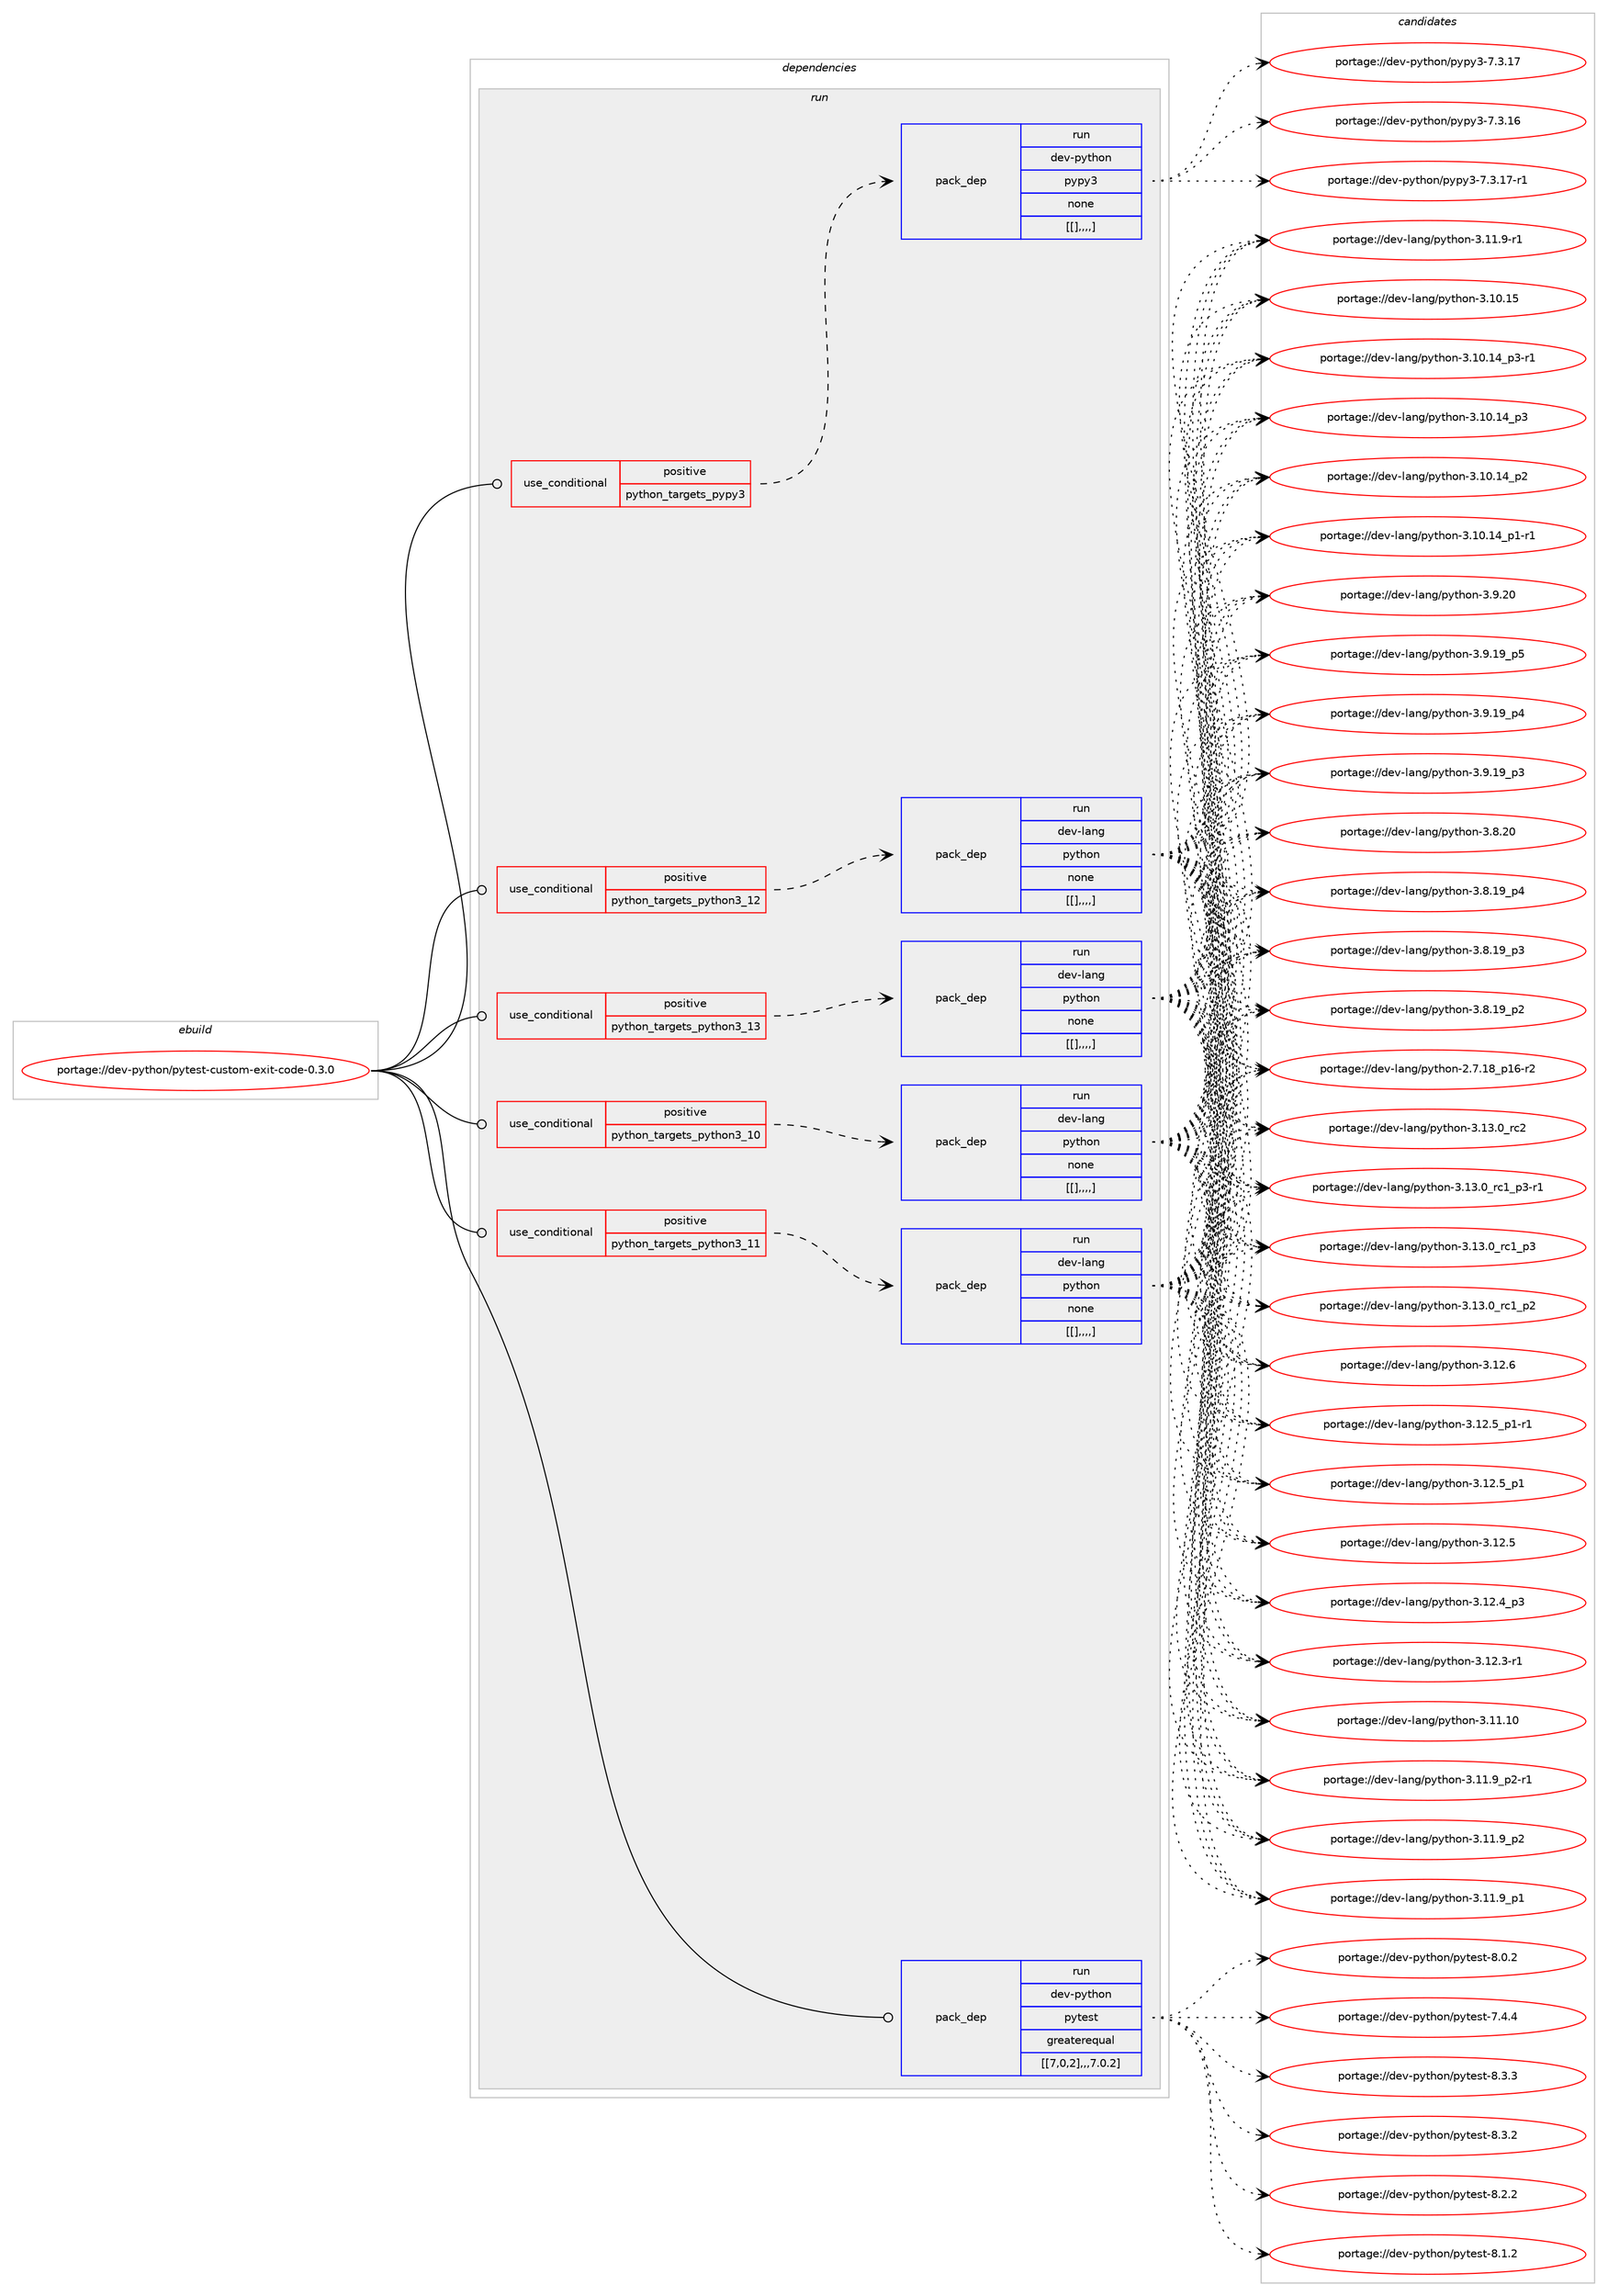 digraph prolog {

# *************
# Graph options
# *************

newrank=true;
concentrate=true;
compound=true;
graph [rankdir=LR,fontname=Helvetica,fontsize=10,ranksep=1.5];#, ranksep=2.5, nodesep=0.2];
edge  [arrowhead=vee];
node  [fontname=Helvetica,fontsize=10];

# **********
# The ebuild
# **********

subgraph cluster_leftcol {
color=gray;
label=<<i>ebuild</i>>;
id [label="portage://dev-python/pytest-custom-exit-code-0.3.0", color=red, width=4, href="../dev-python/pytest-custom-exit-code-0.3.0.svg"];
}

# ****************
# The dependencies
# ****************

subgraph cluster_midcol {
color=gray;
label=<<i>dependencies</i>>;
subgraph cluster_compile {
fillcolor="#eeeeee";
style=filled;
label=<<i>compile</i>>;
}
subgraph cluster_compileandrun {
fillcolor="#eeeeee";
style=filled;
label=<<i>compile and run</i>>;
}
subgraph cluster_run {
fillcolor="#eeeeee";
style=filled;
label=<<i>run</i>>;
subgraph cond38799 {
dependency160838 [label=<<TABLE BORDER="0" CELLBORDER="1" CELLSPACING="0" CELLPADDING="4"><TR><TD ROWSPAN="3" CELLPADDING="10">use_conditional</TD></TR><TR><TD>positive</TD></TR><TR><TD>python_targets_pypy3</TD></TR></TABLE>>, shape=none, color=red];
subgraph pack120783 {
dependency160839 [label=<<TABLE BORDER="0" CELLBORDER="1" CELLSPACING="0" CELLPADDING="4" WIDTH="220"><TR><TD ROWSPAN="6" CELLPADDING="30">pack_dep</TD></TR><TR><TD WIDTH="110">run</TD></TR><TR><TD>dev-python</TD></TR><TR><TD>pypy3</TD></TR><TR><TD>none</TD></TR><TR><TD>[[],,,,]</TD></TR></TABLE>>, shape=none, color=blue];
}
dependency160838:e -> dependency160839:w [weight=20,style="dashed",arrowhead="vee"];
}
id:e -> dependency160838:w [weight=20,style="solid",arrowhead="odot"];
subgraph cond38800 {
dependency160840 [label=<<TABLE BORDER="0" CELLBORDER="1" CELLSPACING="0" CELLPADDING="4"><TR><TD ROWSPAN="3" CELLPADDING="10">use_conditional</TD></TR><TR><TD>positive</TD></TR><TR><TD>python_targets_python3_10</TD></TR></TABLE>>, shape=none, color=red];
subgraph pack120784 {
dependency160841 [label=<<TABLE BORDER="0" CELLBORDER="1" CELLSPACING="0" CELLPADDING="4" WIDTH="220"><TR><TD ROWSPAN="6" CELLPADDING="30">pack_dep</TD></TR><TR><TD WIDTH="110">run</TD></TR><TR><TD>dev-lang</TD></TR><TR><TD>python</TD></TR><TR><TD>none</TD></TR><TR><TD>[[],,,,]</TD></TR></TABLE>>, shape=none, color=blue];
}
dependency160840:e -> dependency160841:w [weight=20,style="dashed",arrowhead="vee"];
}
id:e -> dependency160840:w [weight=20,style="solid",arrowhead="odot"];
subgraph cond38801 {
dependency160842 [label=<<TABLE BORDER="0" CELLBORDER="1" CELLSPACING="0" CELLPADDING="4"><TR><TD ROWSPAN="3" CELLPADDING="10">use_conditional</TD></TR><TR><TD>positive</TD></TR><TR><TD>python_targets_python3_11</TD></TR></TABLE>>, shape=none, color=red];
subgraph pack120785 {
dependency160843 [label=<<TABLE BORDER="0" CELLBORDER="1" CELLSPACING="0" CELLPADDING="4" WIDTH="220"><TR><TD ROWSPAN="6" CELLPADDING="30">pack_dep</TD></TR><TR><TD WIDTH="110">run</TD></TR><TR><TD>dev-lang</TD></TR><TR><TD>python</TD></TR><TR><TD>none</TD></TR><TR><TD>[[],,,,]</TD></TR></TABLE>>, shape=none, color=blue];
}
dependency160842:e -> dependency160843:w [weight=20,style="dashed",arrowhead="vee"];
}
id:e -> dependency160842:w [weight=20,style="solid",arrowhead="odot"];
subgraph cond38802 {
dependency160844 [label=<<TABLE BORDER="0" CELLBORDER="1" CELLSPACING="0" CELLPADDING="4"><TR><TD ROWSPAN="3" CELLPADDING="10">use_conditional</TD></TR><TR><TD>positive</TD></TR><TR><TD>python_targets_python3_12</TD></TR></TABLE>>, shape=none, color=red];
subgraph pack120786 {
dependency160845 [label=<<TABLE BORDER="0" CELLBORDER="1" CELLSPACING="0" CELLPADDING="4" WIDTH="220"><TR><TD ROWSPAN="6" CELLPADDING="30">pack_dep</TD></TR><TR><TD WIDTH="110">run</TD></TR><TR><TD>dev-lang</TD></TR><TR><TD>python</TD></TR><TR><TD>none</TD></TR><TR><TD>[[],,,,]</TD></TR></TABLE>>, shape=none, color=blue];
}
dependency160844:e -> dependency160845:w [weight=20,style="dashed",arrowhead="vee"];
}
id:e -> dependency160844:w [weight=20,style="solid",arrowhead="odot"];
subgraph cond38803 {
dependency160846 [label=<<TABLE BORDER="0" CELLBORDER="1" CELLSPACING="0" CELLPADDING="4"><TR><TD ROWSPAN="3" CELLPADDING="10">use_conditional</TD></TR><TR><TD>positive</TD></TR><TR><TD>python_targets_python3_13</TD></TR></TABLE>>, shape=none, color=red];
subgraph pack120787 {
dependency160847 [label=<<TABLE BORDER="0" CELLBORDER="1" CELLSPACING="0" CELLPADDING="4" WIDTH="220"><TR><TD ROWSPAN="6" CELLPADDING="30">pack_dep</TD></TR><TR><TD WIDTH="110">run</TD></TR><TR><TD>dev-lang</TD></TR><TR><TD>python</TD></TR><TR><TD>none</TD></TR><TR><TD>[[],,,,]</TD></TR></TABLE>>, shape=none, color=blue];
}
dependency160846:e -> dependency160847:w [weight=20,style="dashed",arrowhead="vee"];
}
id:e -> dependency160846:w [weight=20,style="solid",arrowhead="odot"];
subgraph pack120788 {
dependency160848 [label=<<TABLE BORDER="0" CELLBORDER="1" CELLSPACING="0" CELLPADDING="4" WIDTH="220"><TR><TD ROWSPAN="6" CELLPADDING="30">pack_dep</TD></TR><TR><TD WIDTH="110">run</TD></TR><TR><TD>dev-python</TD></TR><TR><TD>pytest</TD></TR><TR><TD>greaterequal</TD></TR><TR><TD>[[7,0,2],,,7.0.2]</TD></TR></TABLE>>, shape=none, color=blue];
}
id:e -> dependency160848:w [weight=20,style="solid",arrowhead="odot"];
}
}

# **************
# The candidates
# **************

subgraph cluster_choices {
rank=same;
color=gray;
label=<<i>candidates</i>>;

subgraph choice120783 {
color=black;
nodesep=1;
choice100101118451121211161041111104711212111212151455546514649554511449 [label="portage://dev-python/pypy3-7.3.17-r1", color=red, width=4,href="../dev-python/pypy3-7.3.17-r1.svg"];
choice10010111845112121116104111110471121211121215145554651464955 [label="portage://dev-python/pypy3-7.3.17", color=red, width=4,href="../dev-python/pypy3-7.3.17.svg"];
choice10010111845112121116104111110471121211121215145554651464954 [label="portage://dev-python/pypy3-7.3.16", color=red, width=4,href="../dev-python/pypy3-7.3.16.svg"];
dependency160839:e -> choice100101118451121211161041111104711212111212151455546514649554511449:w [style=dotted,weight="100"];
dependency160839:e -> choice10010111845112121116104111110471121211121215145554651464955:w [style=dotted,weight="100"];
dependency160839:e -> choice10010111845112121116104111110471121211121215145554651464954:w [style=dotted,weight="100"];
}
subgraph choice120784 {
color=black;
nodesep=1;
choice10010111845108971101034711212111610411111045514649514648951149950 [label="portage://dev-lang/python-3.13.0_rc2", color=red, width=4,href="../dev-lang/python-3.13.0_rc2.svg"];
choice1001011184510897110103471121211161041111104551464951464895114994995112514511449 [label="portage://dev-lang/python-3.13.0_rc1_p3-r1", color=red, width=4,href="../dev-lang/python-3.13.0_rc1_p3-r1.svg"];
choice100101118451089711010347112121116104111110455146495146489511499499511251 [label="portage://dev-lang/python-3.13.0_rc1_p3", color=red, width=4,href="../dev-lang/python-3.13.0_rc1_p3.svg"];
choice100101118451089711010347112121116104111110455146495146489511499499511250 [label="portage://dev-lang/python-3.13.0_rc1_p2", color=red, width=4,href="../dev-lang/python-3.13.0_rc1_p2.svg"];
choice10010111845108971101034711212111610411111045514649504654 [label="portage://dev-lang/python-3.12.6", color=red, width=4,href="../dev-lang/python-3.12.6.svg"];
choice1001011184510897110103471121211161041111104551464950465395112494511449 [label="portage://dev-lang/python-3.12.5_p1-r1", color=red, width=4,href="../dev-lang/python-3.12.5_p1-r1.svg"];
choice100101118451089711010347112121116104111110455146495046539511249 [label="portage://dev-lang/python-3.12.5_p1", color=red, width=4,href="../dev-lang/python-3.12.5_p1.svg"];
choice10010111845108971101034711212111610411111045514649504653 [label="portage://dev-lang/python-3.12.5", color=red, width=4,href="../dev-lang/python-3.12.5.svg"];
choice100101118451089711010347112121116104111110455146495046529511251 [label="portage://dev-lang/python-3.12.4_p3", color=red, width=4,href="../dev-lang/python-3.12.4_p3.svg"];
choice100101118451089711010347112121116104111110455146495046514511449 [label="portage://dev-lang/python-3.12.3-r1", color=red, width=4,href="../dev-lang/python-3.12.3-r1.svg"];
choice1001011184510897110103471121211161041111104551464949464948 [label="portage://dev-lang/python-3.11.10", color=red, width=4,href="../dev-lang/python-3.11.10.svg"];
choice1001011184510897110103471121211161041111104551464949465795112504511449 [label="portage://dev-lang/python-3.11.9_p2-r1", color=red, width=4,href="../dev-lang/python-3.11.9_p2-r1.svg"];
choice100101118451089711010347112121116104111110455146494946579511250 [label="portage://dev-lang/python-3.11.9_p2", color=red, width=4,href="../dev-lang/python-3.11.9_p2.svg"];
choice100101118451089711010347112121116104111110455146494946579511249 [label="portage://dev-lang/python-3.11.9_p1", color=red, width=4,href="../dev-lang/python-3.11.9_p1.svg"];
choice100101118451089711010347112121116104111110455146494946574511449 [label="portage://dev-lang/python-3.11.9-r1", color=red, width=4,href="../dev-lang/python-3.11.9-r1.svg"];
choice1001011184510897110103471121211161041111104551464948464953 [label="portage://dev-lang/python-3.10.15", color=red, width=4,href="../dev-lang/python-3.10.15.svg"];
choice100101118451089711010347112121116104111110455146494846495295112514511449 [label="portage://dev-lang/python-3.10.14_p3-r1", color=red, width=4,href="../dev-lang/python-3.10.14_p3-r1.svg"];
choice10010111845108971101034711212111610411111045514649484649529511251 [label="portage://dev-lang/python-3.10.14_p3", color=red, width=4,href="../dev-lang/python-3.10.14_p3.svg"];
choice10010111845108971101034711212111610411111045514649484649529511250 [label="portage://dev-lang/python-3.10.14_p2", color=red, width=4,href="../dev-lang/python-3.10.14_p2.svg"];
choice100101118451089711010347112121116104111110455146494846495295112494511449 [label="portage://dev-lang/python-3.10.14_p1-r1", color=red, width=4,href="../dev-lang/python-3.10.14_p1-r1.svg"];
choice10010111845108971101034711212111610411111045514657465048 [label="portage://dev-lang/python-3.9.20", color=red, width=4,href="../dev-lang/python-3.9.20.svg"];
choice100101118451089711010347112121116104111110455146574649579511253 [label="portage://dev-lang/python-3.9.19_p5", color=red, width=4,href="../dev-lang/python-3.9.19_p5.svg"];
choice100101118451089711010347112121116104111110455146574649579511252 [label="portage://dev-lang/python-3.9.19_p4", color=red, width=4,href="../dev-lang/python-3.9.19_p4.svg"];
choice100101118451089711010347112121116104111110455146574649579511251 [label="portage://dev-lang/python-3.9.19_p3", color=red, width=4,href="../dev-lang/python-3.9.19_p3.svg"];
choice10010111845108971101034711212111610411111045514656465048 [label="portage://dev-lang/python-3.8.20", color=red, width=4,href="../dev-lang/python-3.8.20.svg"];
choice100101118451089711010347112121116104111110455146564649579511252 [label="portage://dev-lang/python-3.8.19_p4", color=red, width=4,href="../dev-lang/python-3.8.19_p4.svg"];
choice100101118451089711010347112121116104111110455146564649579511251 [label="portage://dev-lang/python-3.8.19_p3", color=red, width=4,href="../dev-lang/python-3.8.19_p3.svg"];
choice100101118451089711010347112121116104111110455146564649579511250 [label="portage://dev-lang/python-3.8.19_p2", color=red, width=4,href="../dev-lang/python-3.8.19_p2.svg"];
choice100101118451089711010347112121116104111110455046554649569511249544511450 [label="portage://dev-lang/python-2.7.18_p16-r2", color=red, width=4,href="../dev-lang/python-2.7.18_p16-r2.svg"];
dependency160841:e -> choice10010111845108971101034711212111610411111045514649514648951149950:w [style=dotted,weight="100"];
dependency160841:e -> choice1001011184510897110103471121211161041111104551464951464895114994995112514511449:w [style=dotted,weight="100"];
dependency160841:e -> choice100101118451089711010347112121116104111110455146495146489511499499511251:w [style=dotted,weight="100"];
dependency160841:e -> choice100101118451089711010347112121116104111110455146495146489511499499511250:w [style=dotted,weight="100"];
dependency160841:e -> choice10010111845108971101034711212111610411111045514649504654:w [style=dotted,weight="100"];
dependency160841:e -> choice1001011184510897110103471121211161041111104551464950465395112494511449:w [style=dotted,weight="100"];
dependency160841:e -> choice100101118451089711010347112121116104111110455146495046539511249:w [style=dotted,weight="100"];
dependency160841:e -> choice10010111845108971101034711212111610411111045514649504653:w [style=dotted,weight="100"];
dependency160841:e -> choice100101118451089711010347112121116104111110455146495046529511251:w [style=dotted,weight="100"];
dependency160841:e -> choice100101118451089711010347112121116104111110455146495046514511449:w [style=dotted,weight="100"];
dependency160841:e -> choice1001011184510897110103471121211161041111104551464949464948:w [style=dotted,weight="100"];
dependency160841:e -> choice1001011184510897110103471121211161041111104551464949465795112504511449:w [style=dotted,weight="100"];
dependency160841:e -> choice100101118451089711010347112121116104111110455146494946579511250:w [style=dotted,weight="100"];
dependency160841:e -> choice100101118451089711010347112121116104111110455146494946579511249:w [style=dotted,weight="100"];
dependency160841:e -> choice100101118451089711010347112121116104111110455146494946574511449:w [style=dotted,weight="100"];
dependency160841:e -> choice1001011184510897110103471121211161041111104551464948464953:w [style=dotted,weight="100"];
dependency160841:e -> choice100101118451089711010347112121116104111110455146494846495295112514511449:w [style=dotted,weight="100"];
dependency160841:e -> choice10010111845108971101034711212111610411111045514649484649529511251:w [style=dotted,weight="100"];
dependency160841:e -> choice10010111845108971101034711212111610411111045514649484649529511250:w [style=dotted,weight="100"];
dependency160841:e -> choice100101118451089711010347112121116104111110455146494846495295112494511449:w [style=dotted,weight="100"];
dependency160841:e -> choice10010111845108971101034711212111610411111045514657465048:w [style=dotted,weight="100"];
dependency160841:e -> choice100101118451089711010347112121116104111110455146574649579511253:w [style=dotted,weight="100"];
dependency160841:e -> choice100101118451089711010347112121116104111110455146574649579511252:w [style=dotted,weight="100"];
dependency160841:e -> choice100101118451089711010347112121116104111110455146574649579511251:w [style=dotted,weight="100"];
dependency160841:e -> choice10010111845108971101034711212111610411111045514656465048:w [style=dotted,weight="100"];
dependency160841:e -> choice100101118451089711010347112121116104111110455146564649579511252:w [style=dotted,weight="100"];
dependency160841:e -> choice100101118451089711010347112121116104111110455146564649579511251:w [style=dotted,weight="100"];
dependency160841:e -> choice100101118451089711010347112121116104111110455146564649579511250:w [style=dotted,weight="100"];
dependency160841:e -> choice100101118451089711010347112121116104111110455046554649569511249544511450:w [style=dotted,weight="100"];
}
subgraph choice120785 {
color=black;
nodesep=1;
choice10010111845108971101034711212111610411111045514649514648951149950 [label="portage://dev-lang/python-3.13.0_rc2", color=red, width=4,href="../dev-lang/python-3.13.0_rc2.svg"];
choice1001011184510897110103471121211161041111104551464951464895114994995112514511449 [label="portage://dev-lang/python-3.13.0_rc1_p3-r1", color=red, width=4,href="../dev-lang/python-3.13.0_rc1_p3-r1.svg"];
choice100101118451089711010347112121116104111110455146495146489511499499511251 [label="portage://dev-lang/python-3.13.0_rc1_p3", color=red, width=4,href="../dev-lang/python-3.13.0_rc1_p3.svg"];
choice100101118451089711010347112121116104111110455146495146489511499499511250 [label="portage://dev-lang/python-3.13.0_rc1_p2", color=red, width=4,href="../dev-lang/python-3.13.0_rc1_p2.svg"];
choice10010111845108971101034711212111610411111045514649504654 [label="portage://dev-lang/python-3.12.6", color=red, width=4,href="../dev-lang/python-3.12.6.svg"];
choice1001011184510897110103471121211161041111104551464950465395112494511449 [label="portage://dev-lang/python-3.12.5_p1-r1", color=red, width=4,href="../dev-lang/python-3.12.5_p1-r1.svg"];
choice100101118451089711010347112121116104111110455146495046539511249 [label="portage://dev-lang/python-3.12.5_p1", color=red, width=4,href="../dev-lang/python-3.12.5_p1.svg"];
choice10010111845108971101034711212111610411111045514649504653 [label="portage://dev-lang/python-3.12.5", color=red, width=4,href="../dev-lang/python-3.12.5.svg"];
choice100101118451089711010347112121116104111110455146495046529511251 [label="portage://dev-lang/python-3.12.4_p3", color=red, width=4,href="../dev-lang/python-3.12.4_p3.svg"];
choice100101118451089711010347112121116104111110455146495046514511449 [label="portage://dev-lang/python-3.12.3-r1", color=red, width=4,href="../dev-lang/python-3.12.3-r1.svg"];
choice1001011184510897110103471121211161041111104551464949464948 [label="portage://dev-lang/python-3.11.10", color=red, width=4,href="../dev-lang/python-3.11.10.svg"];
choice1001011184510897110103471121211161041111104551464949465795112504511449 [label="portage://dev-lang/python-3.11.9_p2-r1", color=red, width=4,href="../dev-lang/python-3.11.9_p2-r1.svg"];
choice100101118451089711010347112121116104111110455146494946579511250 [label="portage://dev-lang/python-3.11.9_p2", color=red, width=4,href="../dev-lang/python-3.11.9_p2.svg"];
choice100101118451089711010347112121116104111110455146494946579511249 [label="portage://dev-lang/python-3.11.9_p1", color=red, width=4,href="../dev-lang/python-3.11.9_p1.svg"];
choice100101118451089711010347112121116104111110455146494946574511449 [label="portage://dev-lang/python-3.11.9-r1", color=red, width=4,href="../dev-lang/python-3.11.9-r1.svg"];
choice1001011184510897110103471121211161041111104551464948464953 [label="portage://dev-lang/python-3.10.15", color=red, width=4,href="../dev-lang/python-3.10.15.svg"];
choice100101118451089711010347112121116104111110455146494846495295112514511449 [label="portage://dev-lang/python-3.10.14_p3-r1", color=red, width=4,href="../dev-lang/python-3.10.14_p3-r1.svg"];
choice10010111845108971101034711212111610411111045514649484649529511251 [label="portage://dev-lang/python-3.10.14_p3", color=red, width=4,href="../dev-lang/python-3.10.14_p3.svg"];
choice10010111845108971101034711212111610411111045514649484649529511250 [label="portage://dev-lang/python-3.10.14_p2", color=red, width=4,href="../dev-lang/python-3.10.14_p2.svg"];
choice100101118451089711010347112121116104111110455146494846495295112494511449 [label="portage://dev-lang/python-3.10.14_p1-r1", color=red, width=4,href="../dev-lang/python-3.10.14_p1-r1.svg"];
choice10010111845108971101034711212111610411111045514657465048 [label="portage://dev-lang/python-3.9.20", color=red, width=4,href="../dev-lang/python-3.9.20.svg"];
choice100101118451089711010347112121116104111110455146574649579511253 [label="portage://dev-lang/python-3.9.19_p5", color=red, width=4,href="../dev-lang/python-3.9.19_p5.svg"];
choice100101118451089711010347112121116104111110455146574649579511252 [label="portage://dev-lang/python-3.9.19_p4", color=red, width=4,href="../dev-lang/python-3.9.19_p4.svg"];
choice100101118451089711010347112121116104111110455146574649579511251 [label="portage://dev-lang/python-3.9.19_p3", color=red, width=4,href="../dev-lang/python-3.9.19_p3.svg"];
choice10010111845108971101034711212111610411111045514656465048 [label="portage://dev-lang/python-3.8.20", color=red, width=4,href="../dev-lang/python-3.8.20.svg"];
choice100101118451089711010347112121116104111110455146564649579511252 [label="portage://dev-lang/python-3.8.19_p4", color=red, width=4,href="../dev-lang/python-3.8.19_p4.svg"];
choice100101118451089711010347112121116104111110455146564649579511251 [label="portage://dev-lang/python-3.8.19_p3", color=red, width=4,href="../dev-lang/python-3.8.19_p3.svg"];
choice100101118451089711010347112121116104111110455146564649579511250 [label="portage://dev-lang/python-3.8.19_p2", color=red, width=4,href="../dev-lang/python-3.8.19_p2.svg"];
choice100101118451089711010347112121116104111110455046554649569511249544511450 [label="portage://dev-lang/python-2.7.18_p16-r2", color=red, width=4,href="../dev-lang/python-2.7.18_p16-r2.svg"];
dependency160843:e -> choice10010111845108971101034711212111610411111045514649514648951149950:w [style=dotted,weight="100"];
dependency160843:e -> choice1001011184510897110103471121211161041111104551464951464895114994995112514511449:w [style=dotted,weight="100"];
dependency160843:e -> choice100101118451089711010347112121116104111110455146495146489511499499511251:w [style=dotted,weight="100"];
dependency160843:e -> choice100101118451089711010347112121116104111110455146495146489511499499511250:w [style=dotted,weight="100"];
dependency160843:e -> choice10010111845108971101034711212111610411111045514649504654:w [style=dotted,weight="100"];
dependency160843:e -> choice1001011184510897110103471121211161041111104551464950465395112494511449:w [style=dotted,weight="100"];
dependency160843:e -> choice100101118451089711010347112121116104111110455146495046539511249:w [style=dotted,weight="100"];
dependency160843:e -> choice10010111845108971101034711212111610411111045514649504653:w [style=dotted,weight="100"];
dependency160843:e -> choice100101118451089711010347112121116104111110455146495046529511251:w [style=dotted,weight="100"];
dependency160843:e -> choice100101118451089711010347112121116104111110455146495046514511449:w [style=dotted,weight="100"];
dependency160843:e -> choice1001011184510897110103471121211161041111104551464949464948:w [style=dotted,weight="100"];
dependency160843:e -> choice1001011184510897110103471121211161041111104551464949465795112504511449:w [style=dotted,weight="100"];
dependency160843:e -> choice100101118451089711010347112121116104111110455146494946579511250:w [style=dotted,weight="100"];
dependency160843:e -> choice100101118451089711010347112121116104111110455146494946579511249:w [style=dotted,weight="100"];
dependency160843:e -> choice100101118451089711010347112121116104111110455146494946574511449:w [style=dotted,weight="100"];
dependency160843:e -> choice1001011184510897110103471121211161041111104551464948464953:w [style=dotted,weight="100"];
dependency160843:e -> choice100101118451089711010347112121116104111110455146494846495295112514511449:w [style=dotted,weight="100"];
dependency160843:e -> choice10010111845108971101034711212111610411111045514649484649529511251:w [style=dotted,weight="100"];
dependency160843:e -> choice10010111845108971101034711212111610411111045514649484649529511250:w [style=dotted,weight="100"];
dependency160843:e -> choice100101118451089711010347112121116104111110455146494846495295112494511449:w [style=dotted,weight="100"];
dependency160843:e -> choice10010111845108971101034711212111610411111045514657465048:w [style=dotted,weight="100"];
dependency160843:e -> choice100101118451089711010347112121116104111110455146574649579511253:w [style=dotted,weight="100"];
dependency160843:e -> choice100101118451089711010347112121116104111110455146574649579511252:w [style=dotted,weight="100"];
dependency160843:e -> choice100101118451089711010347112121116104111110455146574649579511251:w [style=dotted,weight="100"];
dependency160843:e -> choice10010111845108971101034711212111610411111045514656465048:w [style=dotted,weight="100"];
dependency160843:e -> choice100101118451089711010347112121116104111110455146564649579511252:w [style=dotted,weight="100"];
dependency160843:e -> choice100101118451089711010347112121116104111110455146564649579511251:w [style=dotted,weight="100"];
dependency160843:e -> choice100101118451089711010347112121116104111110455146564649579511250:w [style=dotted,weight="100"];
dependency160843:e -> choice100101118451089711010347112121116104111110455046554649569511249544511450:w [style=dotted,weight="100"];
}
subgraph choice120786 {
color=black;
nodesep=1;
choice10010111845108971101034711212111610411111045514649514648951149950 [label="portage://dev-lang/python-3.13.0_rc2", color=red, width=4,href="../dev-lang/python-3.13.0_rc2.svg"];
choice1001011184510897110103471121211161041111104551464951464895114994995112514511449 [label="portage://dev-lang/python-3.13.0_rc1_p3-r1", color=red, width=4,href="../dev-lang/python-3.13.0_rc1_p3-r1.svg"];
choice100101118451089711010347112121116104111110455146495146489511499499511251 [label="portage://dev-lang/python-3.13.0_rc1_p3", color=red, width=4,href="../dev-lang/python-3.13.0_rc1_p3.svg"];
choice100101118451089711010347112121116104111110455146495146489511499499511250 [label="portage://dev-lang/python-3.13.0_rc1_p2", color=red, width=4,href="../dev-lang/python-3.13.0_rc1_p2.svg"];
choice10010111845108971101034711212111610411111045514649504654 [label="portage://dev-lang/python-3.12.6", color=red, width=4,href="../dev-lang/python-3.12.6.svg"];
choice1001011184510897110103471121211161041111104551464950465395112494511449 [label="portage://dev-lang/python-3.12.5_p1-r1", color=red, width=4,href="../dev-lang/python-3.12.5_p1-r1.svg"];
choice100101118451089711010347112121116104111110455146495046539511249 [label="portage://dev-lang/python-3.12.5_p1", color=red, width=4,href="../dev-lang/python-3.12.5_p1.svg"];
choice10010111845108971101034711212111610411111045514649504653 [label="portage://dev-lang/python-3.12.5", color=red, width=4,href="../dev-lang/python-3.12.5.svg"];
choice100101118451089711010347112121116104111110455146495046529511251 [label="portage://dev-lang/python-3.12.4_p3", color=red, width=4,href="../dev-lang/python-3.12.4_p3.svg"];
choice100101118451089711010347112121116104111110455146495046514511449 [label="portage://dev-lang/python-3.12.3-r1", color=red, width=4,href="../dev-lang/python-3.12.3-r1.svg"];
choice1001011184510897110103471121211161041111104551464949464948 [label="portage://dev-lang/python-3.11.10", color=red, width=4,href="../dev-lang/python-3.11.10.svg"];
choice1001011184510897110103471121211161041111104551464949465795112504511449 [label="portage://dev-lang/python-3.11.9_p2-r1", color=red, width=4,href="../dev-lang/python-3.11.9_p2-r1.svg"];
choice100101118451089711010347112121116104111110455146494946579511250 [label="portage://dev-lang/python-3.11.9_p2", color=red, width=4,href="../dev-lang/python-3.11.9_p2.svg"];
choice100101118451089711010347112121116104111110455146494946579511249 [label="portage://dev-lang/python-3.11.9_p1", color=red, width=4,href="../dev-lang/python-3.11.9_p1.svg"];
choice100101118451089711010347112121116104111110455146494946574511449 [label="portage://dev-lang/python-3.11.9-r1", color=red, width=4,href="../dev-lang/python-3.11.9-r1.svg"];
choice1001011184510897110103471121211161041111104551464948464953 [label="portage://dev-lang/python-3.10.15", color=red, width=4,href="../dev-lang/python-3.10.15.svg"];
choice100101118451089711010347112121116104111110455146494846495295112514511449 [label="portage://dev-lang/python-3.10.14_p3-r1", color=red, width=4,href="../dev-lang/python-3.10.14_p3-r1.svg"];
choice10010111845108971101034711212111610411111045514649484649529511251 [label="portage://dev-lang/python-3.10.14_p3", color=red, width=4,href="../dev-lang/python-3.10.14_p3.svg"];
choice10010111845108971101034711212111610411111045514649484649529511250 [label="portage://dev-lang/python-3.10.14_p2", color=red, width=4,href="../dev-lang/python-3.10.14_p2.svg"];
choice100101118451089711010347112121116104111110455146494846495295112494511449 [label="portage://dev-lang/python-3.10.14_p1-r1", color=red, width=4,href="../dev-lang/python-3.10.14_p1-r1.svg"];
choice10010111845108971101034711212111610411111045514657465048 [label="portage://dev-lang/python-3.9.20", color=red, width=4,href="../dev-lang/python-3.9.20.svg"];
choice100101118451089711010347112121116104111110455146574649579511253 [label="portage://dev-lang/python-3.9.19_p5", color=red, width=4,href="../dev-lang/python-3.9.19_p5.svg"];
choice100101118451089711010347112121116104111110455146574649579511252 [label="portage://dev-lang/python-3.9.19_p4", color=red, width=4,href="../dev-lang/python-3.9.19_p4.svg"];
choice100101118451089711010347112121116104111110455146574649579511251 [label="portage://dev-lang/python-3.9.19_p3", color=red, width=4,href="../dev-lang/python-3.9.19_p3.svg"];
choice10010111845108971101034711212111610411111045514656465048 [label="portage://dev-lang/python-3.8.20", color=red, width=4,href="../dev-lang/python-3.8.20.svg"];
choice100101118451089711010347112121116104111110455146564649579511252 [label="portage://dev-lang/python-3.8.19_p4", color=red, width=4,href="../dev-lang/python-3.8.19_p4.svg"];
choice100101118451089711010347112121116104111110455146564649579511251 [label="portage://dev-lang/python-3.8.19_p3", color=red, width=4,href="../dev-lang/python-3.8.19_p3.svg"];
choice100101118451089711010347112121116104111110455146564649579511250 [label="portage://dev-lang/python-3.8.19_p2", color=red, width=4,href="../dev-lang/python-3.8.19_p2.svg"];
choice100101118451089711010347112121116104111110455046554649569511249544511450 [label="portage://dev-lang/python-2.7.18_p16-r2", color=red, width=4,href="../dev-lang/python-2.7.18_p16-r2.svg"];
dependency160845:e -> choice10010111845108971101034711212111610411111045514649514648951149950:w [style=dotted,weight="100"];
dependency160845:e -> choice1001011184510897110103471121211161041111104551464951464895114994995112514511449:w [style=dotted,weight="100"];
dependency160845:e -> choice100101118451089711010347112121116104111110455146495146489511499499511251:w [style=dotted,weight="100"];
dependency160845:e -> choice100101118451089711010347112121116104111110455146495146489511499499511250:w [style=dotted,weight="100"];
dependency160845:e -> choice10010111845108971101034711212111610411111045514649504654:w [style=dotted,weight="100"];
dependency160845:e -> choice1001011184510897110103471121211161041111104551464950465395112494511449:w [style=dotted,weight="100"];
dependency160845:e -> choice100101118451089711010347112121116104111110455146495046539511249:w [style=dotted,weight="100"];
dependency160845:e -> choice10010111845108971101034711212111610411111045514649504653:w [style=dotted,weight="100"];
dependency160845:e -> choice100101118451089711010347112121116104111110455146495046529511251:w [style=dotted,weight="100"];
dependency160845:e -> choice100101118451089711010347112121116104111110455146495046514511449:w [style=dotted,weight="100"];
dependency160845:e -> choice1001011184510897110103471121211161041111104551464949464948:w [style=dotted,weight="100"];
dependency160845:e -> choice1001011184510897110103471121211161041111104551464949465795112504511449:w [style=dotted,weight="100"];
dependency160845:e -> choice100101118451089711010347112121116104111110455146494946579511250:w [style=dotted,weight="100"];
dependency160845:e -> choice100101118451089711010347112121116104111110455146494946579511249:w [style=dotted,weight="100"];
dependency160845:e -> choice100101118451089711010347112121116104111110455146494946574511449:w [style=dotted,weight="100"];
dependency160845:e -> choice1001011184510897110103471121211161041111104551464948464953:w [style=dotted,weight="100"];
dependency160845:e -> choice100101118451089711010347112121116104111110455146494846495295112514511449:w [style=dotted,weight="100"];
dependency160845:e -> choice10010111845108971101034711212111610411111045514649484649529511251:w [style=dotted,weight="100"];
dependency160845:e -> choice10010111845108971101034711212111610411111045514649484649529511250:w [style=dotted,weight="100"];
dependency160845:e -> choice100101118451089711010347112121116104111110455146494846495295112494511449:w [style=dotted,weight="100"];
dependency160845:e -> choice10010111845108971101034711212111610411111045514657465048:w [style=dotted,weight="100"];
dependency160845:e -> choice100101118451089711010347112121116104111110455146574649579511253:w [style=dotted,weight="100"];
dependency160845:e -> choice100101118451089711010347112121116104111110455146574649579511252:w [style=dotted,weight="100"];
dependency160845:e -> choice100101118451089711010347112121116104111110455146574649579511251:w [style=dotted,weight="100"];
dependency160845:e -> choice10010111845108971101034711212111610411111045514656465048:w [style=dotted,weight="100"];
dependency160845:e -> choice100101118451089711010347112121116104111110455146564649579511252:w [style=dotted,weight="100"];
dependency160845:e -> choice100101118451089711010347112121116104111110455146564649579511251:w [style=dotted,weight="100"];
dependency160845:e -> choice100101118451089711010347112121116104111110455146564649579511250:w [style=dotted,weight="100"];
dependency160845:e -> choice100101118451089711010347112121116104111110455046554649569511249544511450:w [style=dotted,weight="100"];
}
subgraph choice120787 {
color=black;
nodesep=1;
choice10010111845108971101034711212111610411111045514649514648951149950 [label="portage://dev-lang/python-3.13.0_rc2", color=red, width=4,href="../dev-lang/python-3.13.0_rc2.svg"];
choice1001011184510897110103471121211161041111104551464951464895114994995112514511449 [label="portage://dev-lang/python-3.13.0_rc1_p3-r1", color=red, width=4,href="../dev-lang/python-3.13.0_rc1_p3-r1.svg"];
choice100101118451089711010347112121116104111110455146495146489511499499511251 [label="portage://dev-lang/python-3.13.0_rc1_p3", color=red, width=4,href="../dev-lang/python-3.13.0_rc1_p3.svg"];
choice100101118451089711010347112121116104111110455146495146489511499499511250 [label="portage://dev-lang/python-3.13.0_rc1_p2", color=red, width=4,href="../dev-lang/python-3.13.0_rc1_p2.svg"];
choice10010111845108971101034711212111610411111045514649504654 [label="portage://dev-lang/python-3.12.6", color=red, width=4,href="../dev-lang/python-3.12.6.svg"];
choice1001011184510897110103471121211161041111104551464950465395112494511449 [label="portage://dev-lang/python-3.12.5_p1-r1", color=red, width=4,href="../dev-lang/python-3.12.5_p1-r1.svg"];
choice100101118451089711010347112121116104111110455146495046539511249 [label="portage://dev-lang/python-3.12.5_p1", color=red, width=4,href="../dev-lang/python-3.12.5_p1.svg"];
choice10010111845108971101034711212111610411111045514649504653 [label="portage://dev-lang/python-3.12.5", color=red, width=4,href="../dev-lang/python-3.12.5.svg"];
choice100101118451089711010347112121116104111110455146495046529511251 [label="portage://dev-lang/python-3.12.4_p3", color=red, width=4,href="../dev-lang/python-3.12.4_p3.svg"];
choice100101118451089711010347112121116104111110455146495046514511449 [label="portage://dev-lang/python-3.12.3-r1", color=red, width=4,href="../dev-lang/python-3.12.3-r1.svg"];
choice1001011184510897110103471121211161041111104551464949464948 [label="portage://dev-lang/python-3.11.10", color=red, width=4,href="../dev-lang/python-3.11.10.svg"];
choice1001011184510897110103471121211161041111104551464949465795112504511449 [label="portage://dev-lang/python-3.11.9_p2-r1", color=red, width=4,href="../dev-lang/python-3.11.9_p2-r1.svg"];
choice100101118451089711010347112121116104111110455146494946579511250 [label="portage://dev-lang/python-3.11.9_p2", color=red, width=4,href="../dev-lang/python-3.11.9_p2.svg"];
choice100101118451089711010347112121116104111110455146494946579511249 [label="portage://dev-lang/python-3.11.9_p1", color=red, width=4,href="../dev-lang/python-3.11.9_p1.svg"];
choice100101118451089711010347112121116104111110455146494946574511449 [label="portage://dev-lang/python-3.11.9-r1", color=red, width=4,href="../dev-lang/python-3.11.9-r1.svg"];
choice1001011184510897110103471121211161041111104551464948464953 [label="portage://dev-lang/python-3.10.15", color=red, width=4,href="../dev-lang/python-3.10.15.svg"];
choice100101118451089711010347112121116104111110455146494846495295112514511449 [label="portage://dev-lang/python-3.10.14_p3-r1", color=red, width=4,href="../dev-lang/python-3.10.14_p3-r1.svg"];
choice10010111845108971101034711212111610411111045514649484649529511251 [label="portage://dev-lang/python-3.10.14_p3", color=red, width=4,href="../dev-lang/python-3.10.14_p3.svg"];
choice10010111845108971101034711212111610411111045514649484649529511250 [label="portage://dev-lang/python-3.10.14_p2", color=red, width=4,href="../dev-lang/python-3.10.14_p2.svg"];
choice100101118451089711010347112121116104111110455146494846495295112494511449 [label="portage://dev-lang/python-3.10.14_p1-r1", color=red, width=4,href="../dev-lang/python-3.10.14_p1-r1.svg"];
choice10010111845108971101034711212111610411111045514657465048 [label="portage://dev-lang/python-3.9.20", color=red, width=4,href="../dev-lang/python-3.9.20.svg"];
choice100101118451089711010347112121116104111110455146574649579511253 [label="portage://dev-lang/python-3.9.19_p5", color=red, width=4,href="../dev-lang/python-3.9.19_p5.svg"];
choice100101118451089711010347112121116104111110455146574649579511252 [label="portage://dev-lang/python-3.9.19_p4", color=red, width=4,href="../dev-lang/python-3.9.19_p4.svg"];
choice100101118451089711010347112121116104111110455146574649579511251 [label="portage://dev-lang/python-3.9.19_p3", color=red, width=4,href="../dev-lang/python-3.9.19_p3.svg"];
choice10010111845108971101034711212111610411111045514656465048 [label="portage://dev-lang/python-3.8.20", color=red, width=4,href="../dev-lang/python-3.8.20.svg"];
choice100101118451089711010347112121116104111110455146564649579511252 [label="portage://dev-lang/python-3.8.19_p4", color=red, width=4,href="../dev-lang/python-3.8.19_p4.svg"];
choice100101118451089711010347112121116104111110455146564649579511251 [label="portage://dev-lang/python-3.8.19_p3", color=red, width=4,href="../dev-lang/python-3.8.19_p3.svg"];
choice100101118451089711010347112121116104111110455146564649579511250 [label="portage://dev-lang/python-3.8.19_p2", color=red, width=4,href="../dev-lang/python-3.8.19_p2.svg"];
choice100101118451089711010347112121116104111110455046554649569511249544511450 [label="portage://dev-lang/python-2.7.18_p16-r2", color=red, width=4,href="../dev-lang/python-2.7.18_p16-r2.svg"];
dependency160847:e -> choice10010111845108971101034711212111610411111045514649514648951149950:w [style=dotted,weight="100"];
dependency160847:e -> choice1001011184510897110103471121211161041111104551464951464895114994995112514511449:w [style=dotted,weight="100"];
dependency160847:e -> choice100101118451089711010347112121116104111110455146495146489511499499511251:w [style=dotted,weight="100"];
dependency160847:e -> choice100101118451089711010347112121116104111110455146495146489511499499511250:w [style=dotted,weight="100"];
dependency160847:e -> choice10010111845108971101034711212111610411111045514649504654:w [style=dotted,weight="100"];
dependency160847:e -> choice1001011184510897110103471121211161041111104551464950465395112494511449:w [style=dotted,weight="100"];
dependency160847:e -> choice100101118451089711010347112121116104111110455146495046539511249:w [style=dotted,weight="100"];
dependency160847:e -> choice10010111845108971101034711212111610411111045514649504653:w [style=dotted,weight="100"];
dependency160847:e -> choice100101118451089711010347112121116104111110455146495046529511251:w [style=dotted,weight="100"];
dependency160847:e -> choice100101118451089711010347112121116104111110455146495046514511449:w [style=dotted,weight="100"];
dependency160847:e -> choice1001011184510897110103471121211161041111104551464949464948:w [style=dotted,weight="100"];
dependency160847:e -> choice1001011184510897110103471121211161041111104551464949465795112504511449:w [style=dotted,weight="100"];
dependency160847:e -> choice100101118451089711010347112121116104111110455146494946579511250:w [style=dotted,weight="100"];
dependency160847:e -> choice100101118451089711010347112121116104111110455146494946579511249:w [style=dotted,weight="100"];
dependency160847:e -> choice100101118451089711010347112121116104111110455146494946574511449:w [style=dotted,weight="100"];
dependency160847:e -> choice1001011184510897110103471121211161041111104551464948464953:w [style=dotted,weight="100"];
dependency160847:e -> choice100101118451089711010347112121116104111110455146494846495295112514511449:w [style=dotted,weight="100"];
dependency160847:e -> choice10010111845108971101034711212111610411111045514649484649529511251:w [style=dotted,weight="100"];
dependency160847:e -> choice10010111845108971101034711212111610411111045514649484649529511250:w [style=dotted,weight="100"];
dependency160847:e -> choice100101118451089711010347112121116104111110455146494846495295112494511449:w [style=dotted,weight="100"];
dependency160847:e -> choice10010111845108971101034711212111610411111045514657465048:w [style=dotted,weight="100"];
dependency160847:e -> choice100101118451089711010347112121116104111110455146574649579511253:w [style=dotted,weight="100"];
dependency160847:e -> choice100101118451089711010347112121116104111110455146574649579511252:w [style=dotted,weight="100"];
dependency160847:e -> choice100101118451089711010347112121116104111110455146574649579511251:w [style=dotted,weight="100"];
dependency160847:e -> choice10010111845108971101034711212111610411111045514656465048:w [style=dotted,weight="100"];
dependency160847:e -> choice100101118451089711010347112121116104111110455146564649579511252:w [style=dotted,weight="100"];
dependency160847:e -> choice100101118451089711010347112121116104111110455146564649579511251:w [style=dotted,weight="100"];
dependency160847:e -> choice100101118451089711010347112121116104111110455146564649579511250:w [style=dotted,weight="100"];
dependency160847:e -> choice100101118451089711010347112121116104111110455046554649569511249544511450:w [style=dotted,weight="100"];
}
subgraph choice120788 {
color=black;
nodesep=1;
choice1001011184511212111610411111047112121116101115116455646514651 [label="portage://dev-python/pytest-8.3.3", color=red, width=4,href="../dev-python/pytest-8.3.3.svg"];
choice1001011184511212111610411111047112121116101115116455646514650 [label="portage://dev-python/pytest-8.3.2", color=red, width=4,href="../dev-python/pytest-8.3.2.svg"];
choice1001011184511212111610411111047112121116101115116455646504650 [label="portage://dev-python/pytest-8.2.2", color=red, width=4,href="../dev-python/pytest-8.2.2.svg"];
choice1001011184511212111610411111047112121116101115116455646494650 [label="portage://dev-python/pytest-8.1.2", color=red, width=4,href="../dev-python/pytest-8.1.2.svg"];
choice1001011184511212111610411111047112121116101115116455646484650 [label="portage://dev-python/pytest-8.0.2", color=red, width=4,href="../dev-python/pytest-8.0.2.svg"];
choice1001011184511212111610411111047112121116101115116455546524652 [label="portage://dev-python/pytest-7.4.4", color=red, width=4,href="../dev-python/pytest-7.4.4.svg"];
dependency160848:e -> choice1001011184511212111610411111047112121116101115116455646514651:w [style=dotted,weight="100"];
dependency160848:e -> choice1001011184511212111610411111047112121116101115116455646514650:w [style=dotted,weight="100"];
dependency160848:e -> choice1001011184511212111610411111047112121116101115116455646504650:w [style=dotted,weight="100"];
dependency160848:e -> choice1001011184511212111610411111047112121116101115116455646494650:w [style=dotted,weight="100"];
dependency160848:e -> choice1001011184511212111610411111047112121116101115116455646484650:w [style=dotted,weight="100"];
dependency160848:e -> choice1001011184511212111610411111047112121116101115116455546524652:w [style=dotted,weight="100"];
}
}

}
